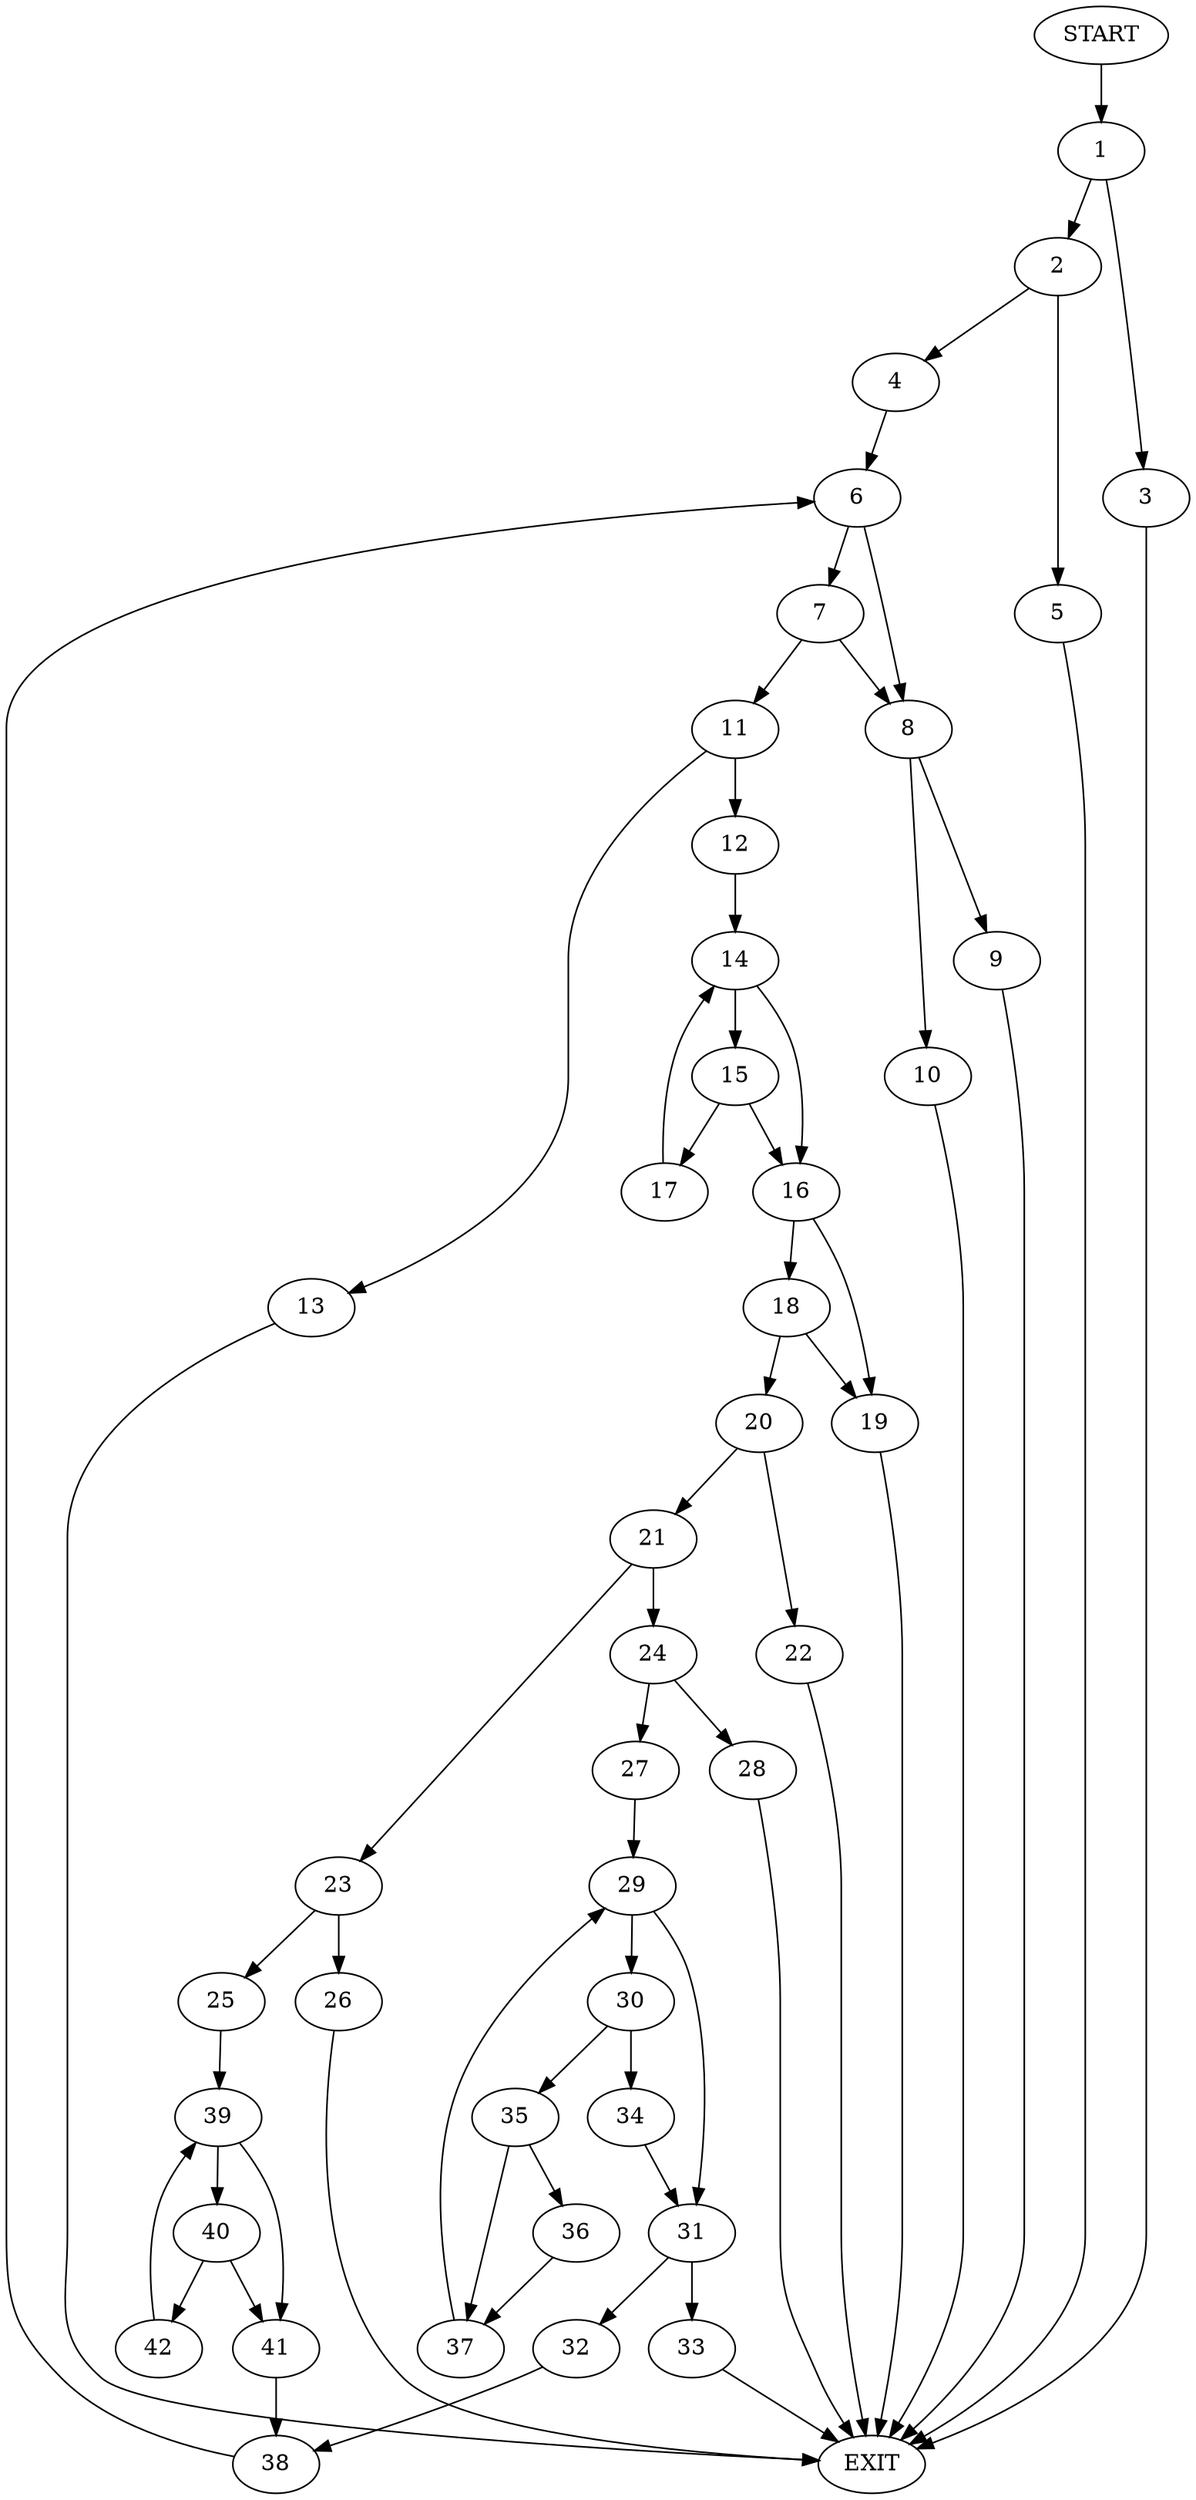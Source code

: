 digraph {
0 [label="START"]
43 [label="EXIT"]
0 -> 1
1 -> 2
1 -> 3
3 -> 43
2 -> 4
2 -> 5
5 -> 43
4 -> 6
6 -> 7
6 -> 8
8 -> 9
8 -> 10
7 -> 11
7 -> 8
11 -> 12
11 -> 13
12 -> 14
13 -> 43
14 -> 15
14 -> 16
15 -> 17
15 -> 16
16 -> 18
16 -> 19
17 -> 14
18 -> 20
18 -> 19
19 -> 43
20 -> 21
20 -> 22
21 -> 23
21 -> 24
22 -> 43
23 -> 25
23 -> 26
24 -> 27
24 -> 28
27 -> 29
28 -> 43
29 -> 30
29 -> 31
31 -> 32
31 -> 33
30 -> 34
30 -> 35
34 -> 31
35 -> 36
35 -> 37
36 -> 37
37 -> 29
32 -> 38
33 -> 43
38 -> 6
26 -> 43
25 -> 39
39 -> 40
39 -> 41
40 -> 42
40 -> 41
41 -> 38
42 -> 39
10 -> 43
9 -> 43
}
